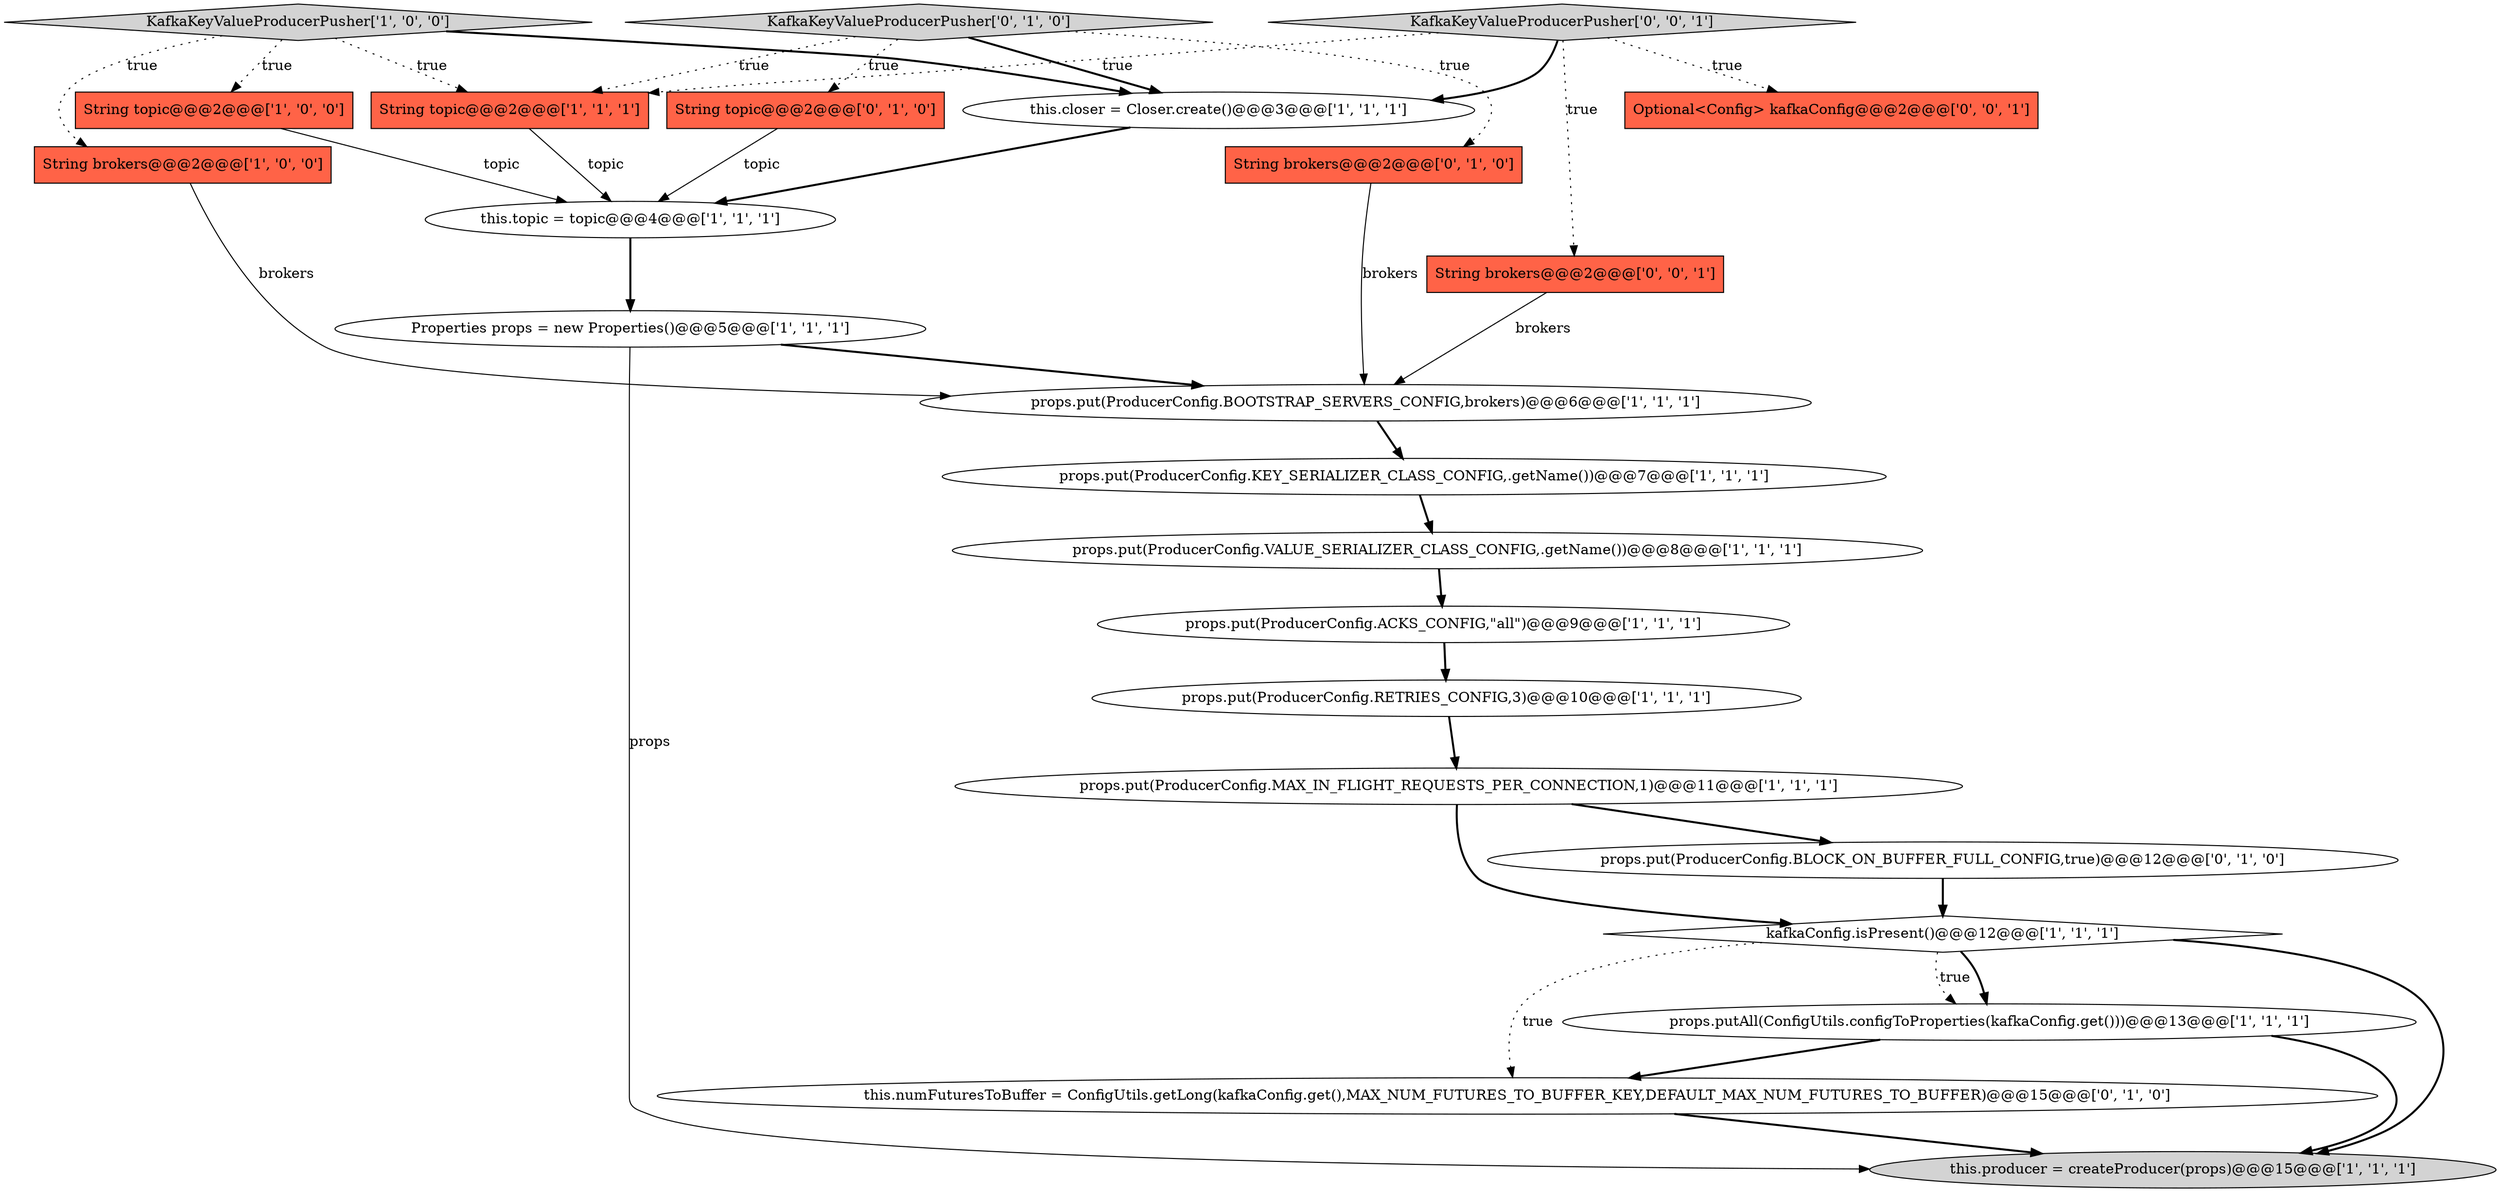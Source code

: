 digraph {
13 [style = filled, label = "KafkaKeyValueProducerPusher['1', '0', '0']", fillcolor = lightgray, shape = diamond image = "AAA0AAABBB1BBB"];
3 [style = filled, label = "this.closer = Closer.create()@@@3@@@['1', '1', '1']", fillcolor = white, shape = ellipse image = "AAA0AAABBB1BBB"];
21 [style = filled, label = "KafkaKeyValueProducerPusher['0', '0', '1']", fillcolor = lightgray, shape = diamond image = "AAA0AAABBB3BBB"];
8 [style = filled, label = "props.put(ProducerConfig.KEY_SERIALIZER_CLASS_CONFIG,.getName())@@@7@@@['1', '1', '1']", fillcolor = white, shape = ellipse image = "AAA0AAABBB1BBB"];
0 [style = filled, label = "props.put(ProducerConfig.BOOTSTRAP_SERVERS_CONFIG,brokers)@@@6@@@['1', '1', '1']", fillcolor = white, shape = ellipse image = "AAA0AAABBB1BBB"];
19 [style = filled, label = "String brokers@@@2@@@['0', '1', '0']", fillcolor = tomato, shape = box image = "AAA0AAABBB2BBB"];
1 [style = filled, label = "String topic@@@2@@@['1', '0', '0']", fillcolor = tomato, shape = box image = "AAA0AAABBB1BBB"];
6 [style = filled, label = "props.put(ProducerConfig.RETRIES_CONFIG,3)@@@10@@@['1', '1', '1']", fillcolor = white, shape = ellipse image = "AAA0AAABBB1BBB"];
9 [style = filled, label = "props.put(ProducerConfig.ACKS_CONFIG,\"all\")@@@9@@@['1', '1', '1']", fillcolor = white, shape = ellipse image = "AAA0AAABBB1BBB"];
23 [style = filled, label = "String brokers@@@2@@@['0', '0', '1']", fillcolor = tomato, shape = box image = "AAA0AAABBB3BBB"];
16 [style = filled, label = "String topic@@@2@@@['0', '1', '0']", fillcolor = tomato, shape = box image = "AAA0AAABBB2BBB"];
15 [style = filled, label = "Properties props = new Properties()@@@5@@@['1', '1', '1']", fillcolor = white, shape = ellipse image = "AAA0AAABBB1BBB"];
11 [style = filled, label = "String topic@@@2@@@['1', '1', '1']", fillcolor = tomato, shape = box image = "AAA0AAABBB1BBB"];
5 [style = filled, label = "String brokers@@@2@@@['1', '0', '0']", fillcolor = tomato, shape = box image = "AAA0AAABBB1BBB"];
2 [style = filled, label = "this.producer = createProducer(props)@@@15@@@['1', '1', '1']", fillcolor = lightgray, shape = ellipse image = "AAA0AAABBB1BBB"];
20 [style = filled, label = "this.numFuturesToBuffer = ConfigUtils.getLong(kafkaConfig.get(),MAX_NUM_FUTURES_TO_BUFFER_KEY,DEFAULT_MAX_NUM_FUTURES_TO_BUFFER)@@@15@@@['0', '1', '0']", fillcolor = white, shape = ellipse image = "AAA1AAABBB2BBB"];
18 [style = filled, label = "KafkaKeyValueProducerPusher['0', '1', '0']", fillcolor = lightgray, shape = diamond image = "AAA0AAABBB2BBB"];
12 [style = filled, label = "props.put(ProducerConfig.VALUE_SERIALIZER_CLASS_CONFIG,.getName())@@@8@@@['1', '1', '1']", fillcolor = white, shape = ellipse image = "AAA0AAABBB1BBB"];
7 [style = filled, label = "kafkaConfig.isPresent()@@@12@@@['1', '1', '1']", fillcolor = white, shape = diamond image = "AAA0AAABBB1BBB"];
10 [style = filled, label = "props.put(ProducerConfig.MAX_IN_FLIGHT_REQUESTS_PER_CONNECTION,1)@@@11@@@['1', '1', '1']", fillcolor = white, shape = ellipse image = "AAA0AAABBB1BBB"];
22 [style = filled, label = "Optional<Config> kafkaConfig@@@2@@@['0', '0', '1']", fillcolor = tomato, shape = box image = "AAA0AAABBB3BBB"];
14 [style = filled, label = "props.putAll(ConfigUtils.configToProperties(kafkaConfig.get()))@@@13@@@['1', '1', '1']", fillcolor = white, shape = ellipse image = "AAA0AAABBB1BBB"];
4 [style = filled, label = "this.topic = topic@@@4@@@['1', '1', '1']", fillcolor = white, shape = ellipse image = "AAA0AAABBB1BBB"];
17 [style = filled, label = "props.put(ProducerConfig.BLOCK_ON_BUFFER_FULL_CONFIG,true)@@@12@@@['0', '1', '0']", fillcolor = white, shape = ellipse image = "AAA1AAABBB2BBB"];
18->3 [style = bold, label=""];
23->0 [style = solid, label="brokers"];
15->2 [style = solid, label="props"];
21->3 [style = bold, label=""];
13->1 [style = dotted, label="true"];
8->12 [style = bold, label=""];
10->17 [style = bold, label=""];
19->0 [style = solid, label="brokers"];
13->11 [style = dotted, label="true"];
21->22 [style = dotted, label="true"];
5->0 [style = solid, label="brokers"];
21->23 [style = dotted, label="true"];
0->8 [style = bold, label=""];
11->4 [style = solid, label="topic"];
7->14 [style = bold, label=""];
9->6 [style = bold, label=""];
6->10 [style = bold, label=""];
12->9 [style = bold, label=""];
1->4 [style = solid, label="topic"];
18->16 [style = dotted, label="true"];
18->11 [style = dotted, label="true"];
10->7 [style = bold, label=""];
15->0 [style = bold, label=""];
7->14 [style = dotted, label="true"];
18->19 [style = dotted, label="true"];
14->2 [style = bold, label=""];
13->3 [style = bold, label=""];
16->4 [style = solid, label="topic"];
13->5 [style = dotted, label="true"];
20->2 [style = bold, label=""];
21->11 [style = dotted, label="true"];
17->7 [style = bold, label=""];
4->15 [style = bold, label=""];
7->20 [style = dotted, label="true"];
3->4 [style = bold, label=""];
14->20 [style = bold, label=""];
7->2 [style = bold, label=""];
}
